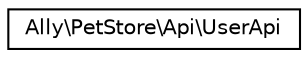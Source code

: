 digraph "Graphical Class Hierarchy"
{
 // INTERACTIVE_SVG=YES
  edge [fontname="Helvetica",fontsize="10",labelfontname="Helvetica",labelfontsize="10"];
  node [fontname="Helvetica",fontsize="10",shape=record];
  rankdir="LR";
  Node0 [label="Ally\\PetStore\\Api\\UserApi",height=0.2,width=0.4,color="black", fillcolor="white", style="filled",URL="$d9/dd2/class_ally_1_1_pet_store_1_1_api_1_1_user_api.html"];
}

